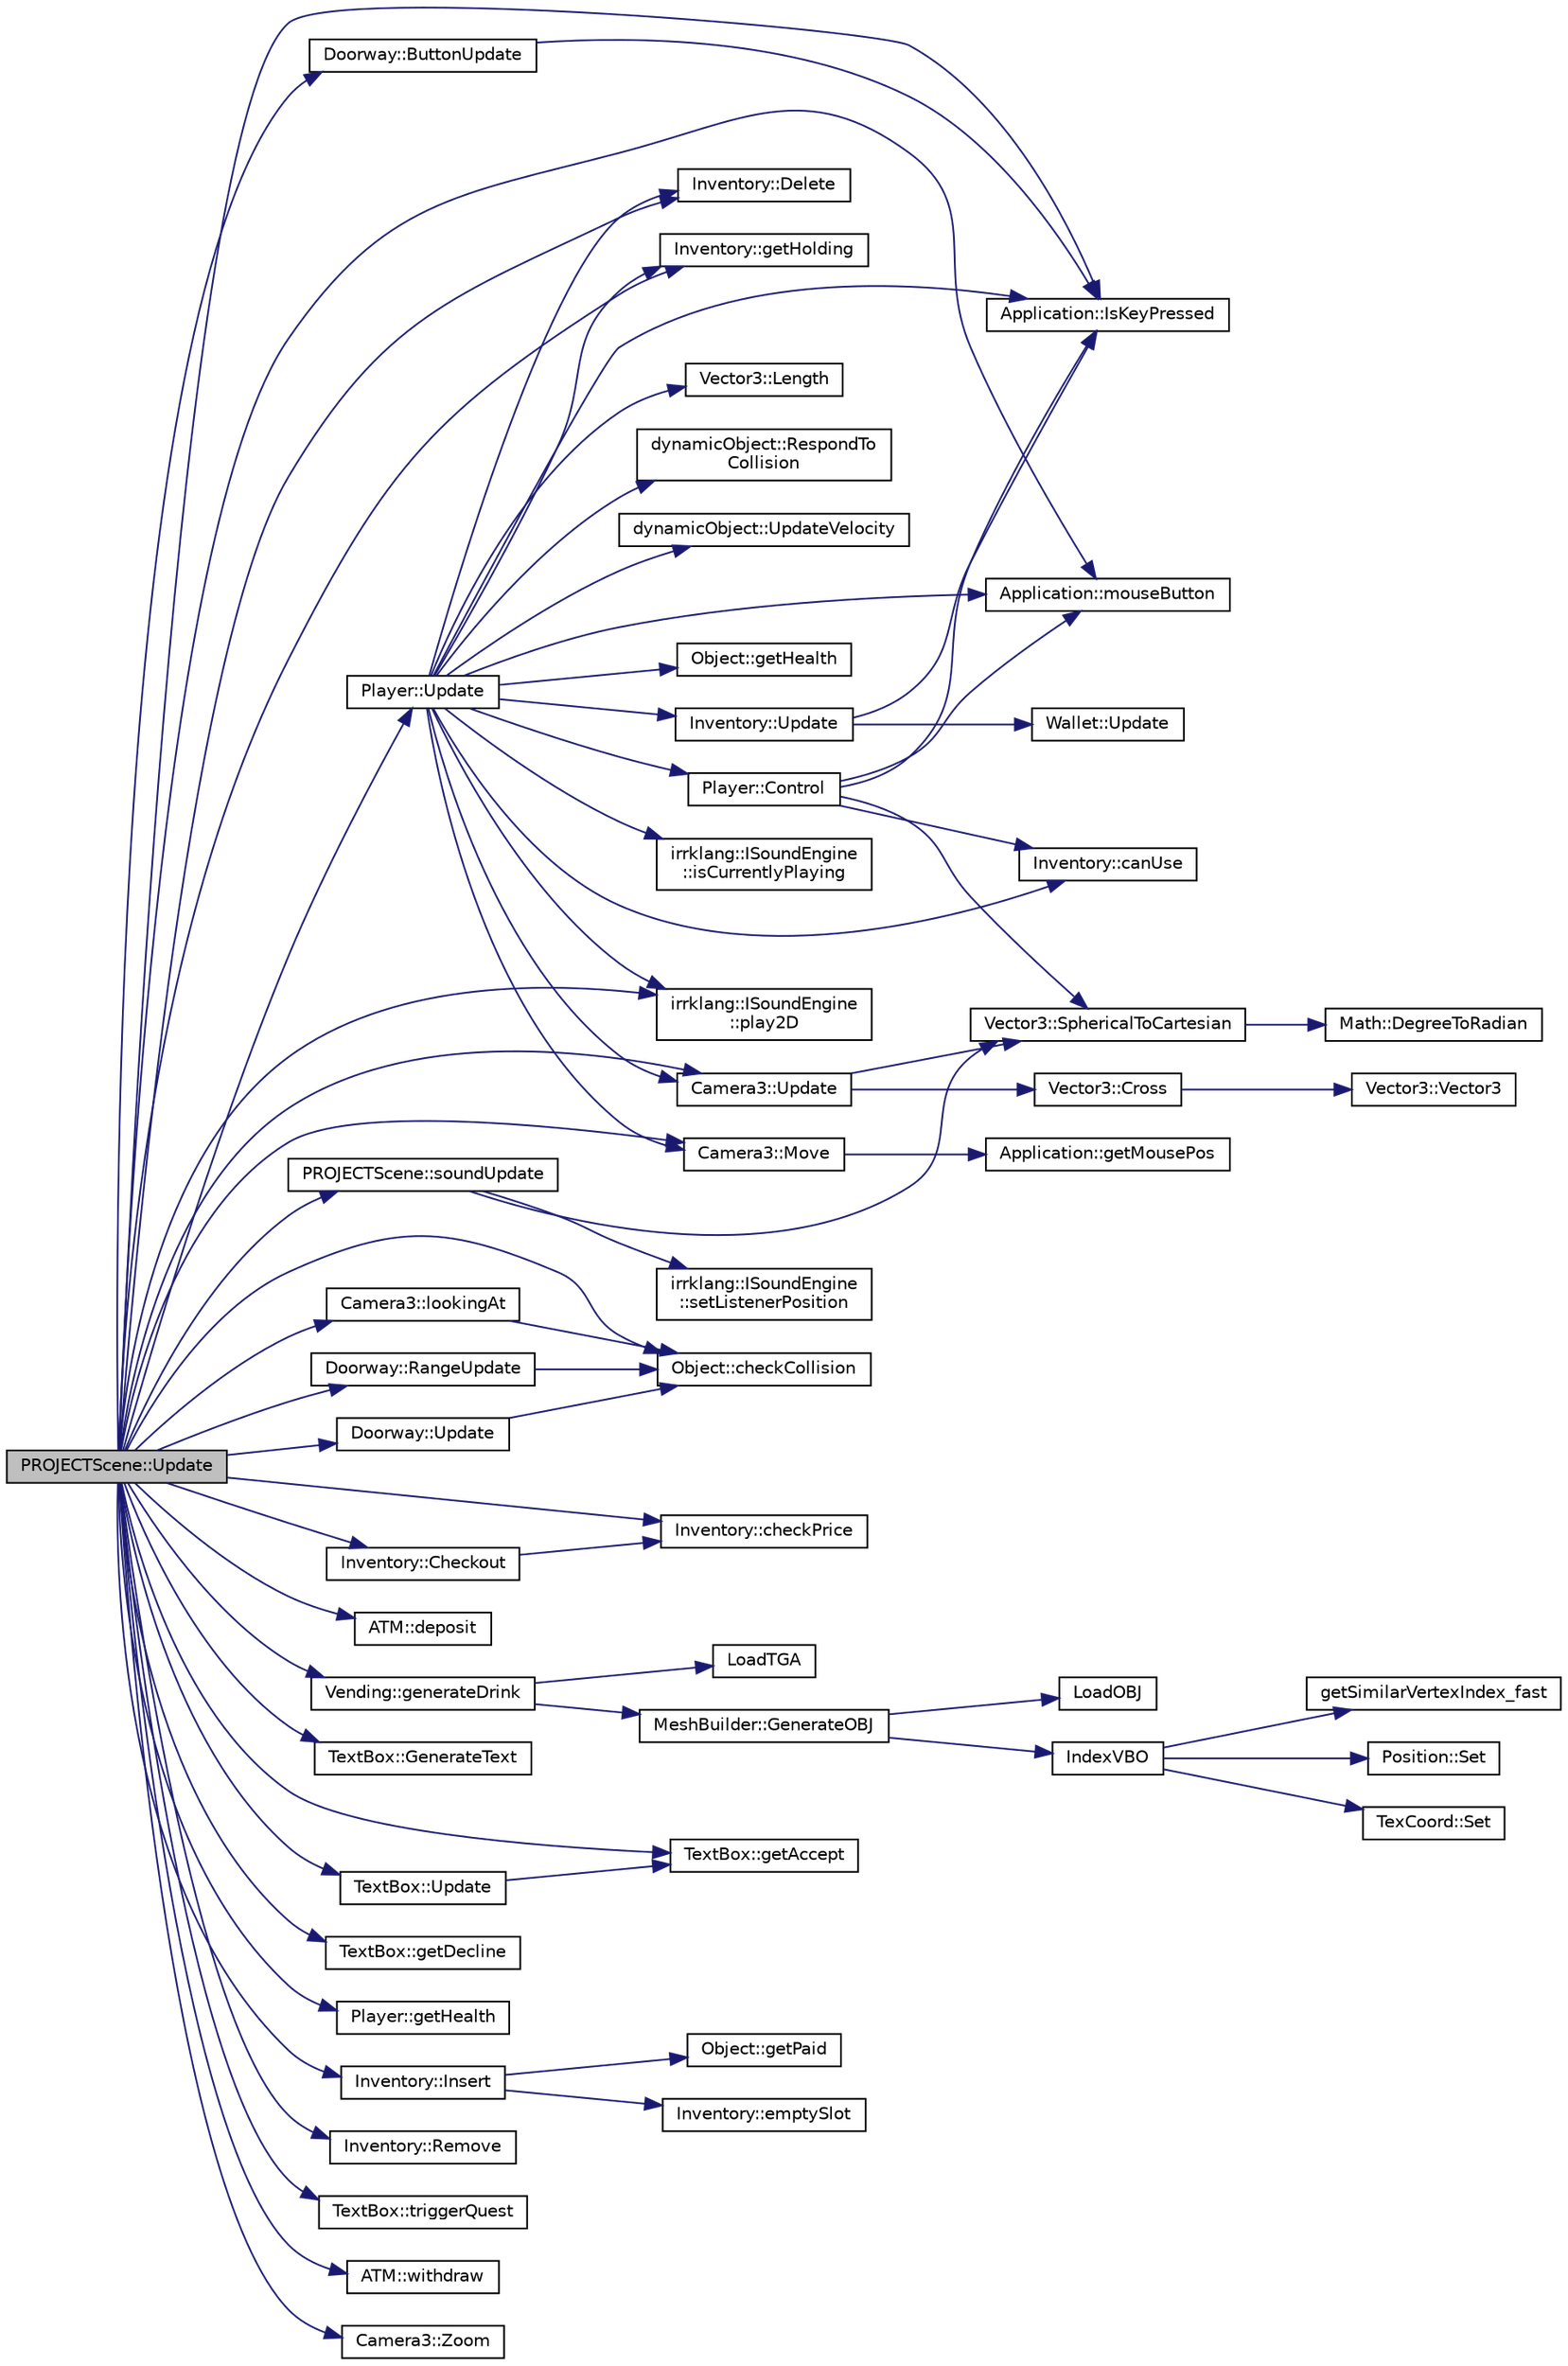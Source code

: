 digraph "PROJECTScene::Update"
{
  bgcolor="transparent";
  edge [fontname="Helvetica",fontsize="10",labelfontname="Helvetica",labelfontsize="10"];
  node [fontname="Helvetica",fontsize="10",shape=record];
  rankdir="LR";
  Node1 [label="PROJECTScene::Update",height=0.2,width=0.4,color="black", fillcolor="grey75", style="filled", fontcolor="black"];
  Node1 -> Node2 [color="midnightblue",fontsize="10",style="solid",fontname="Helvetica"];
  Node2 [label="Doorway::ButtonUpdate",height=0.2,width=0.4,color="black",URL="$classDoorway.html#a873b042bca7c6df1cc3e73a8ba427c29",tooltip="Doorway button update for elevator. "];
  Node2 -> Node3 [color="midnightblue",fontsize="10",style="solid",fontname="Helvetica"];
  Node3 [label="Application::IsKeyPressed",height=0.2,width=0.4,color="black",URL="$classApplication.html#a72cc9bba26506a7c0f54c346dfbd5cfe"];
  Node1 -> Node4 [color="midnightblue",fontsize="10",style="solid",fontname="Helvetica"];
  Node4 [label="Object::checkCollision",height=0.2,width=0.4,color="black",URL="$classObject.html#ab0f9523e4bdbfa635a079c1cc01f9b8a",tooltip="Collsion checker function. "];
  Node1 -> Node5 [color="midnightblue",fontsize="10",style="solid",fontname="Helvetica"];
  Node5 [label="Inventory::Checkout",height=0.2,width=0.4,color="black",URL="$classInventory.html#a0d4eb7cbb90ff12b81025a897ed86816",tooltip="Inventory the checkout function to pay for all the items in the players inventory. "];
  Node5 -> Node6 [color="midnightblue",fontsize="10",style="solid",fontname="Helvetica"];
  Node6 [label="Inventory::checkPrice",height=0.2,width=0.4,color="black",URL="$classInventory.html#a5a40d6b6bae4cae4fa5d4f78bed5f21c",tooltip="Inventory checkprice function of total items in players inventory. "];
  Node1 -> Node6 [color="midnightblue",fontsize="10",style="solid",fontname="Helvetica"];
  Node1 -> Node7 [color="midnightblue",fontsize="10",style="solid",fontname="Helvetica"];
  Node7 [label="Inventory::Delete",height=0.2,width=0.4,color="black",URL="$classInventory.html#ac296bf8fce30c3395caab2ee42c304a6",tooltip="Inventory delete function to delete items in players inventory slot. "];
  Node1 -> Node8 [color="midnightblue",fontsize="10",style="solid",fontname="Helvetica"];
  Node8 [label="ATM::deposit",height=0.2,width=0.4,color="black",URL="$classATM.html#a092b8157714bbb779562aac06e518287"];
  Node1 -> Node9 [color="midnightblue",fontsize="10",style="solid",fontname="Helvetica"];
  Node9 [label="Vending::generateDrink",height=0.2,width=0.4,color="black",URL="$classVending.html#ab21ff490ce398aab1ff1fa0a4b54f5c9"];
  Node9 -> Node10 [color="midnightblue",fontsize="10",style="solid",fontname="Helvetica"];
  Node10 [label="MeshBuilder::GenerateOBJ",height=0.2,width=0.4,color="black",URL="$classMeshBuilder.html#aba87550d7726a610c911fbb977fd3575"];
  Node10 -> Node11 [color="midnightblue",fontsize="10",style="solid",fontname="Helvetica"];
  Node11 [label="IndexVBO",height=0.2,width=0.4,color="black",URL="$LoadOBJ_8cpp.html#aa99ef9426a57205ed8acb8f7d41f3bae"];
  Node11 -> Node12 [color="midnightblue",fontsize="10",style="solid",fontname="Helvetica"];
  Node12 [label="getSimilarVertexIndex_fast",height=0.2,width=0.4,color="black",URL="$LoadOBJ_8cpp.html#af43afccb67fd9c80513489b75fddb347"];
  Node11 -> Node13 [color="midnightblue",fontsize="10",style="solid",fontname="Helvetica"];
  Node13 [label="Position::Set",height=0.2,width=0.4,color="black",URL="$structPosition.html#a2919b2441baf7a2f799791d65a1cfc15"];
  Node11 -> Node14 [color="midnightblue",fontsize="10",style="solid",fontname="Helvetica"];
  Node14 [label="TexCoord::Set",height=0.2,width=0.4,color="black",URL="$structTexCoord.html#a64b4ceeb1733c478cb4b5b1216146c32"];
  Node10 -> Node15 [color="midnightblue",fontsize="10",style="solid",fontname="Helvetica"];
  Node15 [label="LoadOBJ",height=0.2,width=0.4,color="black",URL="$LoadOBJ_8cpp.html#aa634e9cac0a72d751731db6b4479cbda"];
  Node9 -> Node16 [color="midnightblue",fontsize="10",style="solid",fontname="Helvetica"];
  Node16 [label="LoadTGA",height=0.2,width=0.4,color="black",URL="$LoadTGA_8cpp.html#a459a80ca6de67a1e3493bfb66ae317e4"];
  Node1 -> Node17 [color="midnightblue",fontsize="10",style="solid",fontname="Helvetica"];
  Node17 [label="TextBox::GenerateText",height=0.2,width=0.4,color="black",URL="$classTextBox.html#ac367f8d55c2f1490bda97190d21676b1"];
  Node1 -> Node18 [color="midnightblue",fontsize="10",style="solid",fontname="Helvetica"];
  Node18 [label="TextBox::getAccept",height=0.2,width=0.4,color="black",URL="$classTextBox.html#a4cd6062d94cf951188f5dc779876b5bd"];
  Node1 -> Node19 [color="midnightblue",fontsize="10",style="solid",fontname="Helvetica"];
  Node19 [label="TextBox::getDecline",height=0.2,width=0.4,color="black",URL="$classTextBox.html#a6d9c15d2facabf388328d6cab33f5bd0"];
  Node1 -> Node20 [color="midnightblue",fontsize="10",style="solid",fontname="Helvetica"];
  Node20 [label="Player::getHealth",height=0.2,width=0.4,color="black",URL="$classPlayer.html#a2d1542816021d46bf0d007d57a2c7291"];
  Node1 -> Node21 [color="midnightblue",fontsize="10",style="solid",fontname="Helvetica"];
  Node21 [label="Inventory::getHolding",height=0.2,width=0.4,color="black",URL="$classInventory.html#a6d42b8c7ca3a2b67c3682ecd1903a10a"];
  Node1 -> Node22 [color="midnightblue",fontsize="10",style="solid",fontname="Helvetica"];
  Node22 [label="Inventory::Insert",height=0.2,width=0.4,color="black",URL="$classInventory.html#a8d6d927ace25d6913479748b89bf96a0",tooltip="Inventory insert function to insert items into the players inventory. "];
  Node22 -> Node23 [color="midnightblue",fontsize="10",style="solid",fontname="Helvetica"];
  Node23 [label="Inventory::emptySlot",height=0.2,width=0.4,color="black",URL="$classInventory.html#ab906623075379c75c63b267d2cccbcae",tooltip="Inventory emptySlot to find out the number of emptyslots left in the players inventory. "];
  Node22 -> Node24 [color="midnightblue",fontsize="10",style="solid",fontname="Helvetica"];
  Node24 [label="Object::getPaid",height=0.2,width=0.4,color="black",URL="$classObject.html#abd775688f7362fe926da1aea7f88e27c"];
  Node1 -> Node3 [color="midnightblue",fontsize="10",style="solid",fontname="Helvetica"];
  Node1 -> Node25 [color="midnightblue",fontsize="10",style="solid",fontname="Helvetica"];
  Node25 [label="Camera3::lookingAt",height=0.2,width=0.4,color="black",URL="$classCamera3.html#a44474d04a473a6d07d39b8b2dfba671e",tooltip="This is the lookingAt. "];
  Node25 -> Node4 [color="midnightblue",fontsize="10",style="solid",fontname="Helvetica"];
  Node1 -> Node26 [color="midnightblue",fontsize="10",style="solid",fontname="Helvetica"];
  Node26 [label="Application::mouseButton",height=0.2,width=0.4,color="black",URL="$classApplication.html#a1bfd134bb982a2e1a07d359c46d71483"];
  Node1 -> Node27 [color="midnightblue",fontsize="10",style="solid",fontname="Helvetica"];
  Node27 [label="Camera3::Move",height=0.2,width=0.4,color="black",URL="$classCamera3.html#a4cead3bb5a13f53d2f4043435937553d",tooltip="This is for the moving of the camera. "];
  Node27 -> Node28 [color="midnightblue",fontsize="10",style="solid",fontname="Helvetica"];
  Node28 [label="Application::getMousePos",height=0.2,width=0.4,color="black",URL="$classApplication.html#a8e0c92cc01f4cf7ab20ce21188f033f0"];
  Node1 -> Node29 [color="midnightblue",fontsize="10",style="solid",fontname="Helvetica"];
  Node29 [label="irrklang::ISoundEngine\l::play2D",height=0.2,width=0.4,color="black",URL="$classirrklang_1_1ISoundEngine.html#a25f612fe6479d3b22dc5bab2a2eaa927",tooltip="loads a sound source (if not loaded already) from a file and plays it. "];
  Node1 -> Node30 [color="midnightblue",fontsize="10",style="solid",fontname="Helvetica"];
  Node30 [label="Doorway::RangeUpdate",height=0.2,width=0.4,color="black",URL="$classDoorway.html#ac0e9cf66af2147991062d5f26a887c3b",tooltip="Doorway rangebox update /*. "];
  Node30 -> Node4 [color="midnightblue",fontsize="10",style="solid",fontname="Helvetica"];
  Node1 -> Node31 [color="midnightblue",fontsize="10",style="solid",fontname="Helvetica"];
  Node31 [label="Inventory::Remove",height=0.2,width=0.4,color="black",URL="$classInventory.html#ad55678fdf4c3f5a1038ce7e7eaa243f4",tooltip="Inventory remove function to put back items. "];
  Node1 -> Node32 [color="midnightblue",fontsize="10",style="solid",fontname="Helvetica"];
  Node32 [label="PROJECTScene::soundUpdate",height=0.2,width=0.4,color="black",URL="$classPROJECTScene.html#a9a58de28e3dbff47b5ff73f51168b31c",tooltip="This is the sound update for playing diff sounds. "];
  Node32 -> Node33 [color="midnightblue",fontsize="10",style="solid",fontname="Helvetica"];
  Node33 [label="irrklang::ISoundEngine\l::setListenerPosition",height=0.2,width=0.4,color="black",URL="$classirrklang_1_1ISoundEngine.html#af3e6223435969159ef3b22d0c83d2b84",tooltip="Sets the current listener 3d position. "];
  Node32 -> Node34 [color="midnightblue",fontsize="10",style="solid",fontname="Helvetica"];
  Node34 [label="Vector3::SphericalToCartesian",height=0.2,width=0.4,color="black",URL="$structVector3.html#ab3b1af4c82ca09bf8ce997c205e3cb10"];
  Node34 -> Node35 [color="midnightblue",fontsize="10",style="solid",fontname="Helvetica"];
  Node35 [label="Math::DegreeToRadian",height=0.2,width=0.4,color="black",URL="$namespaceMath.html#ac04b987cc6c574a059e68cb58f58c09a",tooltip="Converts from degrees to radians. "];
  Node1 -> Node36 [color="midnightblue",fontsize="10",style="solid",fontname="Helvetica"];
  Node36 [label="TextBox::triggerQuest",height=0.2,width=0.4,color="black",URL="$classTextBox.html#ad77ccb4af9eee9eef691323aeb67ff23"];
  Node1 -> Node37 [color="midnightblue",fontsize="10",style="solid",fontname="Helvetica"];
  Node37 [label="Camera3::Update",height=0.2,width=0.4,color="black",URL="$classCamera3.html#acc5d4103826cda6d20b80a0d35eacdbe",tooltip="This is the update function. "];
  Node37 -> Node38 [color="midnightblue",fontsize="10",style="solid",fontname="Helvetica"];
  Node38 [label="Vector3::Cross",height=0.2,width=0.4,color="black",URL="$structVector3.html#aa1cdc5357009b47fe585ddd61e263aad",tooltip="Cross product of 2 vectors. "];
  Node38 -> Node39 [color="midnightblue",fontsize="10",style="solid",fontname="Helvetica"];
  Node39 [label="Vector3::Vector3",height=0.2,width=0.4,color="black",URL="$structVector3.html#afa5e0c801fc2c8a820a54ea99302fe08",tooltip="Vector3 default constructor. "];
  Node37 -> Node34 [color="midnightblue",fontsize="10",style="solid",fontname="Helvetica"];
  Node1 -> Node40 [color="midnightblue",fontsize="10",style="solid",fontname="Helvetica"];
  Node40 [label="TextBox::Update",height=0.2,width=0.4,color="black",URL="$classTextBox.html#a4967d66f86a624d465fde2fb20a37e9d",tooltip="Update for the textbox. "];
  Node40 -> Node18 [color="midnightblue",fontsize="10",style="solid",fontname="Helvetica"];
  Node1 -> Node41 [color="midnightblue",fontsize="10",style="solid",fontname="Helvetica"];
  Node41 [label="Player::Update",height=0.2,width=0.4,color="black",URL="$classPlayer.html#a522cbf980cc179616292e2b25399c1dc",tooltip="PLayer Update function. "];
  Node41 -> Node42 [color="midnightblue",fontsize="10",style="solid",fontname="Helvetica"];
  Node42 [label="Inventory::canUse",height=0.2,width=0.4,color="black",URL="$classInventory.html#a6eef2cbeaeb10c437e2ead8e2b7bb4de",tooltip="Inventory canUse function to check whether the item is edible. "];
  Node41 -> Node43 [color="midnightblue",fontsize="10",style="solid",fontname="Helvetica"];
  Node43 [label="Player::Control",height=0.2,width=0.4,color="black",URL="$classPlayer.html#ab5814b0518cf6aa4ee4955630840b481",tooltip="PLayer Control. "];
  Node43 -> Node42 [color="midnightblue",fontsize="10",style="solid",fontname="Helvetica"];
  Node43 -> Node3 [color="midnightblue",fontsize="10",style="solid",fontname="Helvetica"];
  Node43 -> Node26 [color="midnightblue",fontsize="10",style="solid",fontname="Helvetica"];
  Node43 -> Node34 [color="midnightblue",fontsize="10",style="solid",fontname="Helvetica"];
  Node41 -> Node7 [color="midnightblue",fontsize="10",style="solid",fontname="Helvetica"];
  Node41 -> Node44 [color="midnightblue",fontsize="10",style="solid",fontname="Helvetica"];
  Node44 [label="Object::getHealth",height=0.2,width=0.4,color="black",URL="$classObject.html#a651e2aff564de5a4766863b332f14d33"];
  Node41 -> Node21 [color="midnightblue",fontsize="10",style="solid",fontname="Helvetica"];
  Node41 -> Node45 [color="midnightblue",fontsize="10",style="solid",fontname="Helvetica"];
  Node45 [label="irrklang::ISoundEngine\l::isCurrentlyPlaying",height=0.2,width=0.4,color="black",URL="$classirrklang_1_1ISoundEngine.html#a1084577f9f43cb12e86cea43c323b12c",tooltip="Returns if a sound with the specified name is currently playing. "];
  Node41 -> Node3 [color="midnightblue",fontsize="10",style="solid",fontname="Helvetica"];
  Node41 -> Node46 [color="midnightblue",fontsize="10",style="solid",fontname="Helvetica"];
  Node46 [label="Vector3::Length",height=0.2,width=0.4,color="black",URL="$structVector3.html#a200024a8442329de9a625ed58ffe7075",tooltip="Return length of vector. "];
  Node41 -> Node26 [color="midnightblue",fontsize="10",style="solid",fontname="Helvetica"];
  Node41 -> Node27 [color="midnightblue",fontsize="10",style="solid",fontname="Helvetica"];
  Node41 -> Node29 [color="midnightblue",fontsize="10",style="solid",fontname="Helvetica"];
  Node41 -> Node47 [color="midnightblue",fontsize="10",style="solid",fontname="Helvetica"];
  Node47 [label="dynamicObject::RespondTo\lCollision",height=0.2,width=0.4,color="black",URL="$classdynamicObject.html#a69090f87d5681cb9c048b3b68ccfe418"];
  Node41 -> Node37 [color="midnightblue",fontsize="10",style="solid",fontname="Helvetica"];
  Node41 -> Node48 [color="midnightblue",fontsize="10",style="solid",fontname="Helvetica"];
  Node48 [label="Inventory::Update",height=0.2,width=0.4,color="black",URL="$classInventory.html#ad1e0335759db12e806b0cd4b16ce0643",tooltip="Inventory update. "];
  Node48 -> Node3 [color="midnightblue",fontsize="10",style="solid",fontname="Helvetica"];
  Node48 -> Node49 [color="midnightblue",fontsize="10",style="solid",fontname="Helvetica"];
  Node49 [label="Wallet::Update",height=0.2,width=0.4,color="black",URL="$classWallet.html#ac6da526b7aad36671591fe245777a234",tooltip="Inventory update function. "];
  Node41 -> Node50 [color="midnightblue",fontsize="10",style="solid",fontname="Helvetica"];
  Node50 [label="dynamicObject::UpdateVelocity",height=0.2,width=0.4,color="black",URL="$classdynamicObject.html#aceab704935fe9e62ff9ba4360b2a9a79"];
  Node1 -> Node51 [color="midnightblue",fontsize="10",style="solid",fontname="Helvetica"];
  Node51 [label="Doorway::Update",height=0.2,width=0.4,color="black",URL="$classDoorway.html#acba33af0e95e63acd73d3aa56c516104",tooltip="Doorway update. "];
  Node51 -> Node4 [color="midnightblue",fontsize="10",style="solid",fontname="Helvetica"];
  Node1 -> Node52 [color="midnightblue",fontsize="10",style="solid",fontname="Helvetica"];
  Node52 [label="ATM::withdraw",height=0.2,width=0.4,color="black",URL="$classATM.html#a115c0205f98d83bfb8b40c39d1bbf64f"];
  Node1 -> Node53 [color="midnightblue",fontsize="10",style="solid",fontname="Helvetica"];
  Node53 [label="Camera3::Zoom",height=0.2,width=0.4,color="black",URL="$classCamera3.html#a1671d2532fbe0a7a0ed037f549e6d8d2",tooltip="This is the zoom function when sprinting and CCTV camera zoom. "];
}
